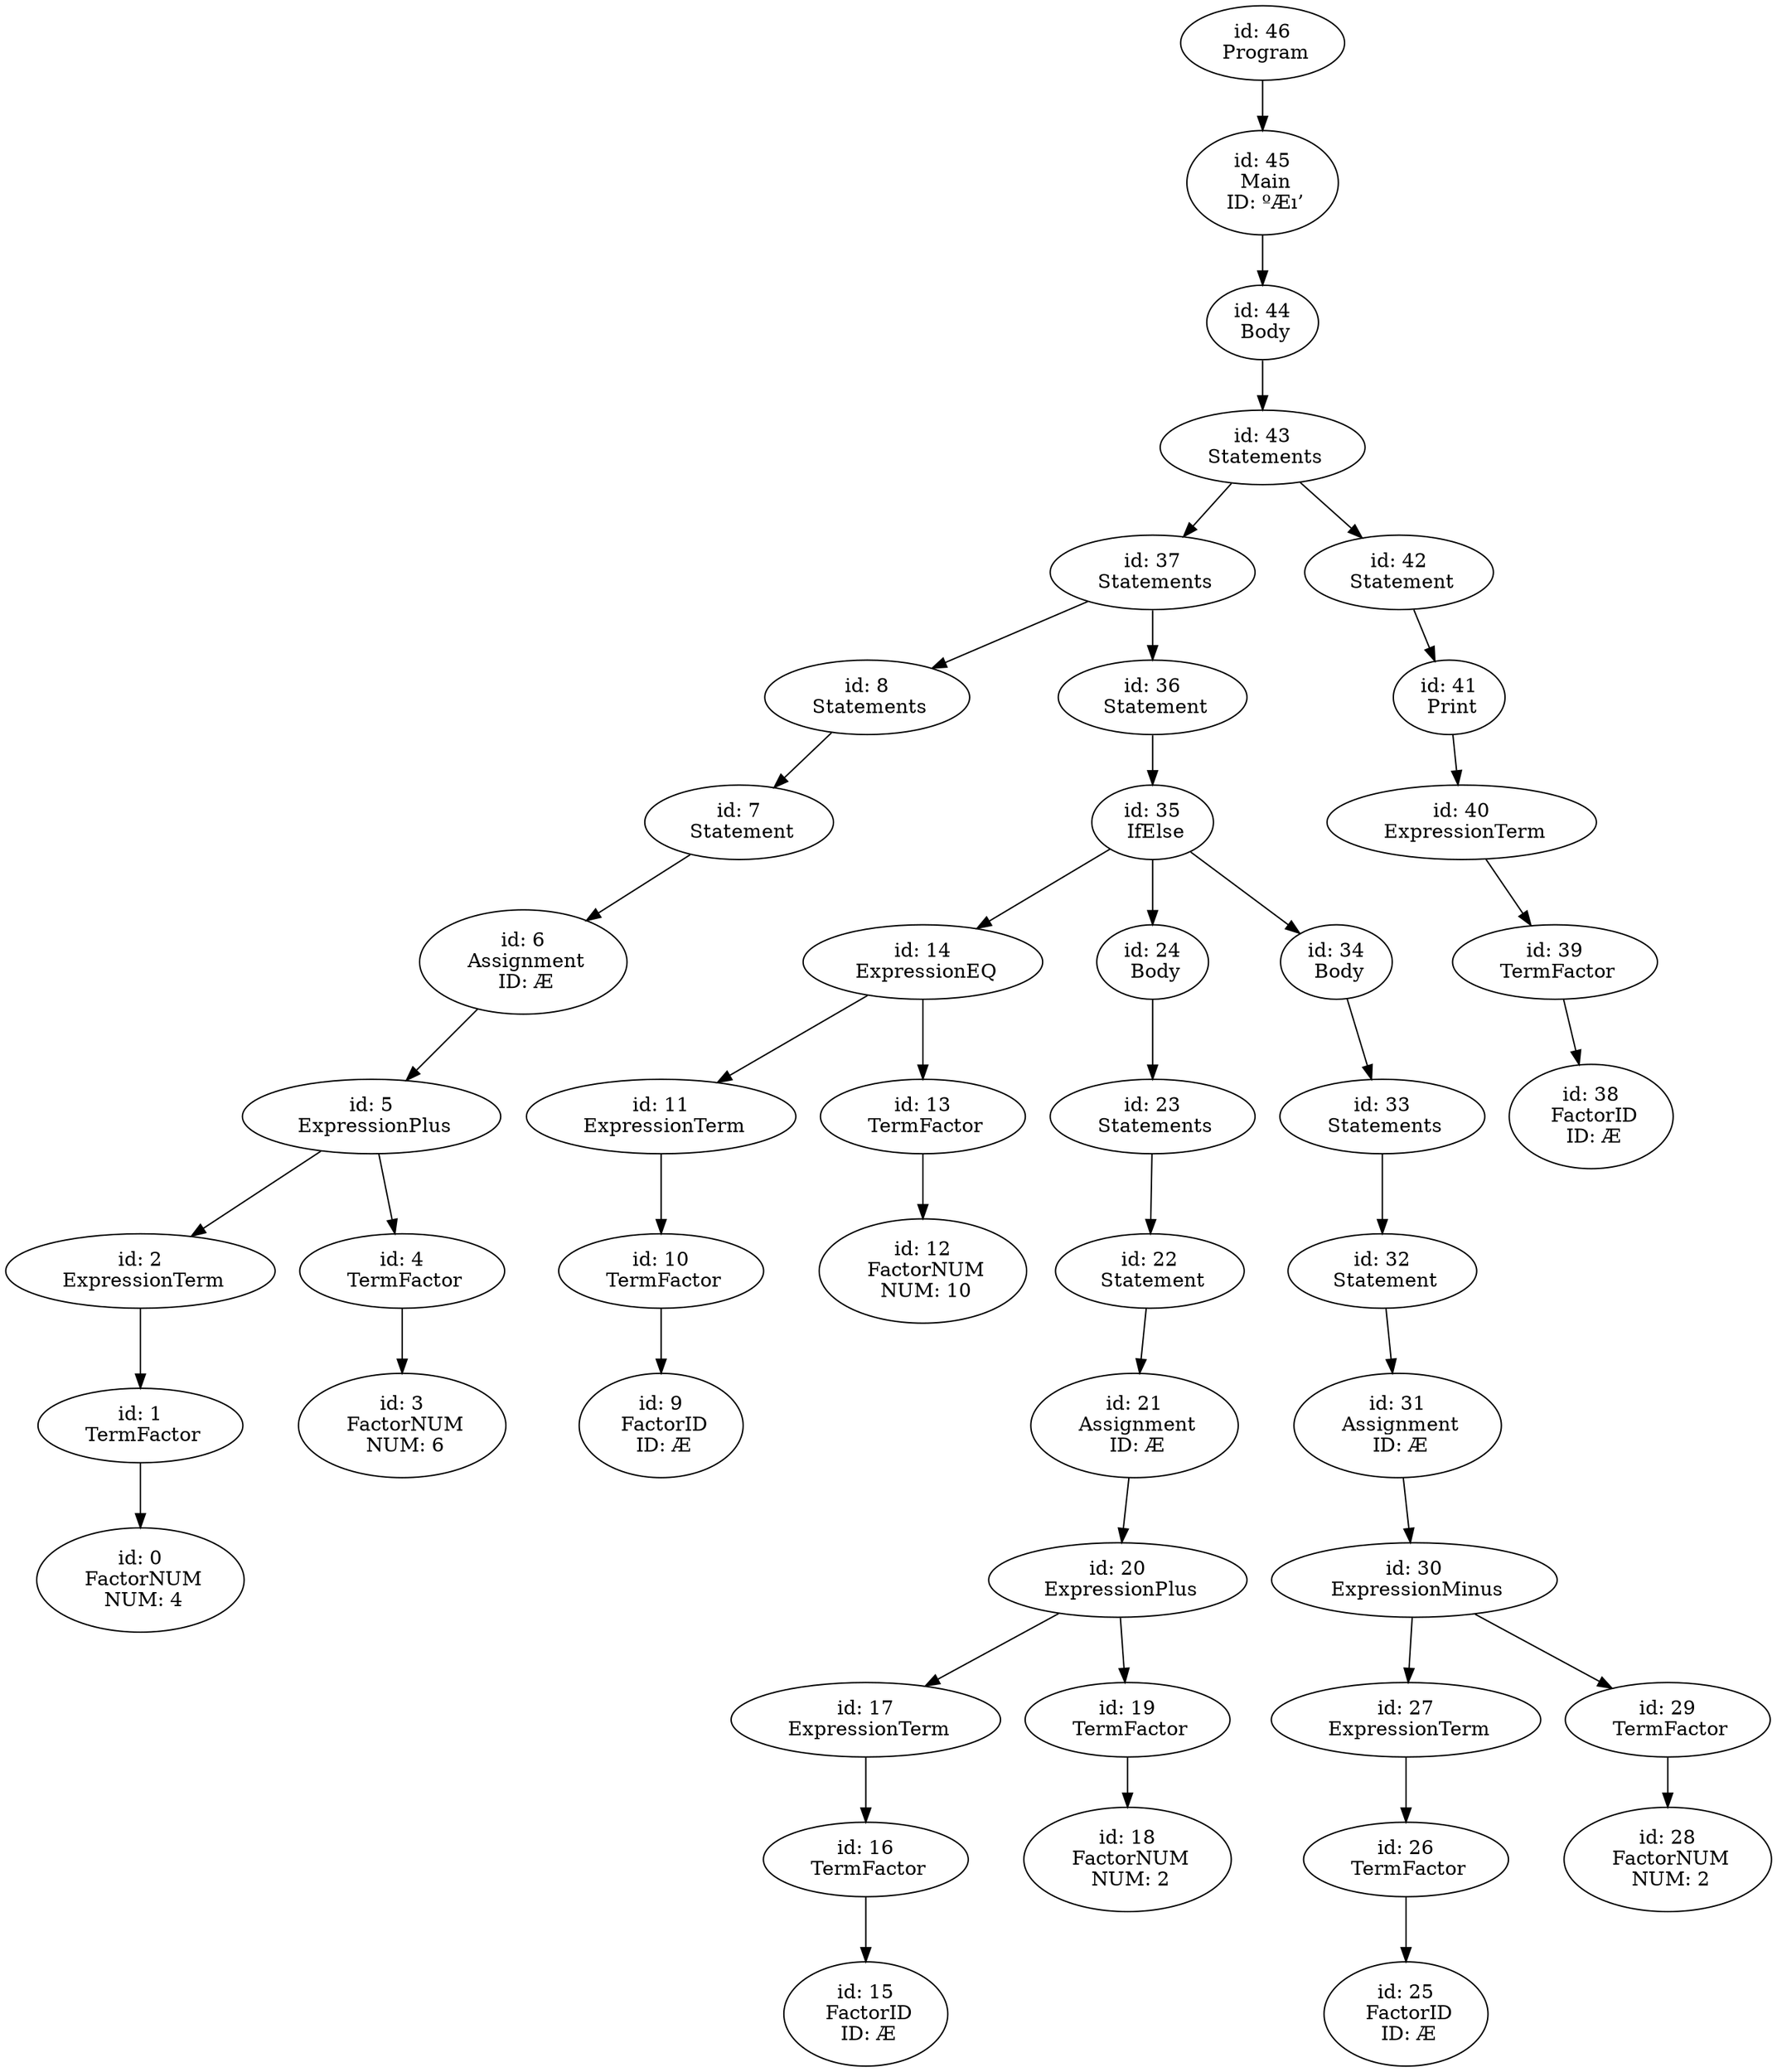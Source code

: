 digraph ast {
n46 [label="id: 46
 Program"];
n46 -> n45;
n45 [label="id: 45
 Main
 ID: ºÆı’"];
n45 -> n44;
n44 [label="id: 44
 Body"];
n44 -> n43;
n43 [label="id: 43
 Statements"];
n43 -> n37;
n37 [label="id: 37
 Statements"];
n37 -> n8;
n8 [label="id: 8
 Statements"];
n8 -> n7;
n7 [label="id: 7
 Statement"];
n7 -> n6;
n6 [label="id: 6
 Assignment
 ID: Æ"];
n6 -> n5;
n5 [label="id: 5
 ExpressionPlus"];
n5 -> n2;
n2 [label="id: 2
 ExpressionTerm"];
n2 -> n1;
n1 [label="id: 1
 TermFactor"];
n1 -> n0;
n0 [label="id: 0
 FactorNUM
 NUM: 4"];
n5 -> n4;
n4 [label="id: 4
 TermFactor"];
n4 -> n3;
n3 [label="id: 3
 FactorNUM
 NUM: 6"];
n37 -> n36;
n36 [label="id: 36
 Statement"];
n36 -> n35;
n35 [label="id: 35
 IfElse"];
n35 -> n14;
n14 [label="id: 14
 ExpressionEQ"];
n14 -> n11;
n11 [label="id: 11
 ExpressionTerm"];
n11 -> n10;
n10 [label="id: 10
 TermFactor"];
n10 -> n9;
n9 [label="id: 9
 FactorID
 ID: Æ"];
n14 -> n13;
n13 [label="id: 13
 TermFactor"];
n13 -> n12;
n12 [label="id: 12
 FactorNUM
 NUM: 10"];
n35 -> n24;
n24 [label="id: 24
 Body"];
n24 -> n23;
n23 [label="id: 23
 Statements"];
n23 -> n22;
n22 [label="id: 22
 Statement"];
n22 -> n21;
n21 [label="id: 21
 Assignment
 ID: Æ"];
n21 -> n20;
n20 [label="id: 20
 ExpressionPlus"];
n20 -> n17;
n17 [label="id: 17
 ExpressionTerm"];
n17 -> n16;
n16 [label="id: 16
 TermFactor"];
n16 -> n15;
n15 [label="id: 15
 FactorID
 ID: Æ"];
n20 -> n19;
n19 [label="id: 19
 TermFactor"];
n19 -> n18;
n18 [label="id: 18
 FactorNUM
 NUM: 2"];
n35 -> n34;
n34 [label="id: 34
 Body"];
n34 -> n33;
n33 [label="id: 33
 Statements"];
n33 -> n32;
n32 [label="id: 32
 Statement"];
n32 -> n31;
n31 [label="id: 31
 Assignment
 ID: Æ"];
n31 -> n30;
n30 [label="id: 30
 ExpressionMinus"];
n30 -> n27;
n27 [label="id: 27
 ExpressionTerm"];
n27 -> n26;
n26 [label="id: 26
 TermFactor"];
n26 -> n25;
n25 [label="id: 25
 FactorID
 ID: Æ"];
n30 -> n29;
n29 [label="id: 29
 TermFactor"];
n29 -> n28;
n28 [label="id: 28
 FactorNUM
 NUM: 2"];
n43 -> n42;
n42 [label="id: 42
 Statement"];
n42 -> n41;
n41 [label="id: 41
 Print"];
n41 -> n40;
n40 [label="id: 40
 ExpressionTerm"];
n40 -> n39;
n39 [label="id: 39
 TermFactor"];
n39 -> n38;
n38 [label="id: 38
 FactorID
 ID: Æ"];
}
